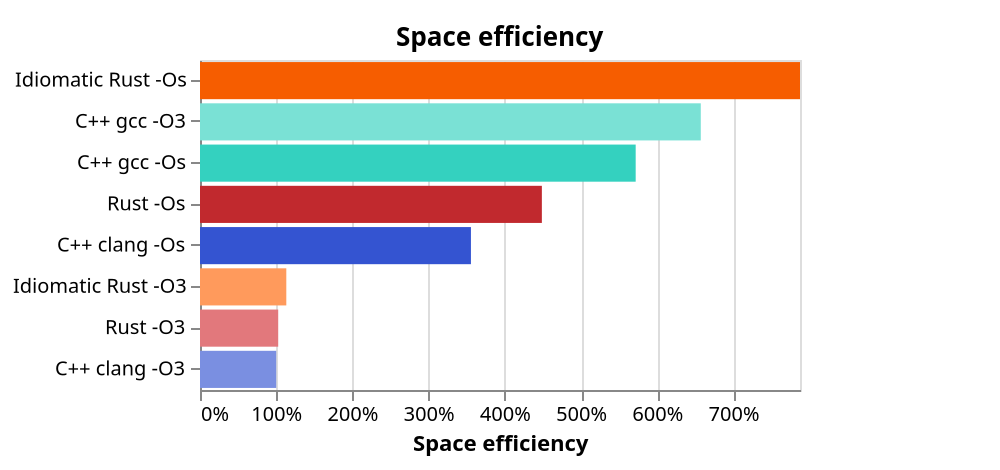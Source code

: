 {
  "$schema": "https://vega.github.io/schema/vega-lite/v5.json",
  "title": "Space efficiency",
  "data": {
    "values":
    [
      {
        "Logic blocks": 735,
        "Flip-flops": 292,
        "RAM blocks": 0,
        "trueDualPortBlockRam": 0,
        "Multipliers": 0,
        "otherBlocks": 0,
        "Area": 1027,
        "Maximum frequency (MHz)": 103.35916900634766,
        "Average clock cycles": 53,
        "id": "minmax_rust_size",
        "Setup": "Rust -Os",
        "Scenario": "Rust",
        "compilerSetup": "rust -Os",
        "Implementation": "Rust",
        "Function": "minmax",
        "Compiler": "Rust",
        "Optimized for": "size",
        "Optimization flag": "-Os",
        "Language": "Rust",
        "Idiomatic": "false",
        "From crates.io": "false",
        "color": "#C1292E"
      },
      {
        "Logic blocks": 2555,
        "Flip-flops": 862,
        "RAM blocks": 0,
        "trueDualPortBlockRam": 0,
        "Multipliers": 0,
        "otherBlocks": 0,
        "Area": 3417,
        "Maximum frequency (MHz)": 56.06324005126953,
        "Average clock cycles": 37.77358490566038,
        "id": "minmax_rust_speed",
        "Setup": "Rust -O3",
        "Scenario": "Rust",
        "compilerSetup": "rust -O3",
        "Implementation": "Rust",
        "Function": "minmax",
        "Compiler": "Rust",
        "Optimized for": "speed",
        "Optimization flag": "-O3",
        "Language": "Rust",
        "Idiomatic": "false",
        "From crates.io": "false",
        "color": "#E2787C"
      },
      {
        "Logic blocks": 394,
        "Flip-flops": 260,
        "RAM blocks": 0,
        "trueDualPortBlockRam": 0,
        "Multipliers": 0,
        "otherBlocks": 0,
        "Area": 654,
        "Maximum frequency (MHz)": 111.14816284179688,
        "Average clock cycles": 51,
        "id": "minmax_idiom_size",
        "Setup": "Idiomatic Rust -Os",
        "Scenario": "Idiomatic Rust",
        "compilerSetup": "rust -Os",
        "Implementation": "Idiomatic Rust",
        "Function": "minmax",
        "Compiler": "Rust",
        "Optimized for": "size",
        "Optimization flag": "-Os",
        "Language": "Rust",
        "Idiomatic": "true",
        "From crates.io": "false",
        "color": "#F65D00"
      },
      {
        "Logic blocks": 2326,
        "Flip-flops": 865,
        "RAM blocks": 0,
        "trueDualPortBlockRam": 0,
        "Multipliers": 0,
        "otherBlocks": 0,
        "Area": 3191,
        "Maximum frequency (MHz)": 56.217674255371094,
        "Average clock cycles": 36.75471698113208,
        "id": "minmax_idiom_speed",
        "Setup": "Idiomatic Rust -O3",
        "Scenario": "Idiomatic Rust",
        "compilerSetup": "rust -O3",
        "Implementation": "Idiomatic Rust",
        "Function": "minmax",
        "Compiler": "Rust",
        "Optimized for": "speed",
        "Optimization flag": "-O3",
        "Language": "Rust",
        "Idiomatic": "true",
        "From crates.io": "false",
        "color": "#FF9A5C"
      },
      {
        "Logic blocks": 2183,
        "Flip-flops": 827,
        "RAM blocks": 0,
        "trueDualPortBlockRam": 0,
        "Multipliers": 0,
        "otherBlocks": 0,
        "Area": 3010,
        "Maximum frequency (MHz)": 50.643165588378906,
        "Average clock cycles": 39.75471698113208,
        "id": "minmax_clang_speed",
        "Setup": "C++ clang -O3",
        "Scenario": "C++ clang",
        "compilerSetup": "clang -O3",
        "Implementation": "C++",
        "Function": "minmax",
        "Compiler": "Clang",
        "Optimized for": "speed",
        "Optimization flag": "-O3",
        "Language": "C++",
        "Idiomatic": "false",
        "From crates.io": "false",
        "color": "#7A8FE1"
      },
      {
        "Logic blocks": 524,
        "Flip-flops": 165,
        "RAM blocks": 0,
        "trueDualPortBlockRam": 0,
        "Multipliers": 0,
        "otherBlocks": 0,
        "Area": 689,
        "Maximum frequency (MHz)": 103.4768295288086,
        "Average clock cycles": 54,
        "id": "minmax_gcc_speed",
        "Setup": "C++ gcc -O3",
        "Scenario": "C++ gcc",
        "compilerSetup": "gcc -O3",
        "Implementation": "C++",
        "Function": "minmax",
        "Compiler": "GCC",
        "Optimized for": "speed",
        "Optimization flag": "-O3",
        "Language": "C++",
        "Idiomatic": "false",
        "From crates.io": "false",
        "color": "#7AE1D5"
      },
      {
        "Logic blocks": 993,
        "Flip-flops": 229,
        "RAM blocks": 0,
        "trueDualPortBlockRam": 0,
        "Multipliers": 0,
        "otherBlocks": 0,
        "Area": 1222,
        "Maximum frequency (MHz)": 99.20635223388672,
        "Average clock cycles": 54,
        "id": "minmax_clang_size",
        "Setup": "C++ clang -Os",
        "Scenario": "C++ clang",
        "compilerSetup": "clang -Os",
        "Implementation": "C++",
        "Function": "minmax",
        "Compiler": "Clang",
        "Optimized for": "size",
        "Optimization flag": "-Os",
        "Language": "C++",
        "Idiomatic": "false",
        "From crates.io": "false",
        "color": "#3454D1"
      },
      {
        "Logic blocks": 439,
        "Flip-flops": 132,
        "RAM blocks": 0,
        "trueDualPortBlockRam": 0,
        "Multipliers": 0,
        "otherBlocks": 0,
        "Area": 571,
        "Maximum frequency (MHz)": 110.57054901123047,
        "Average clock cycles": 80,
        "id": "minmax_gcc_size",
        "Setup": "C++ gcc -Os",
        "Scenario": "C++ gcc",
        "compilerSetup": "gcc -Os",
        "Implementation": "C++",
        "Function": "minmax",
        "Compiler": "GCC",
        "Optimized for": "size",
        "Optimization flag": "-Os",
        "Language": "C++",
        "Idiomatic": "false",
        "From crates.io": "false",
        "color": "#34D1BF"
      }
    ]
  },
  "transform": [
    {
      "calculate": "round(datum['Average clock cycles'] / (datum['Maximum frequency (MHz)'] * 1000000) * 1000000000)",
      "as": "Execution duration (ns)"
    },
    {
      "calculate": "1000000000 / datum['Execution duration (ns)']",
      "as": "Executions per second"
    },
    {
      "calculate": "datum['Executions per second'] / datum['Area']",
      "as": "Raw space efficiency"
    },
    {
      "joinaggregate": [
        {
          "op": "min",
          "field": "Raw space efficiency",
          "as": "Baseline space efficiency"
        }
      ]
    },
    {
      "calculate": "datum['Raw space efficiency'] / ((warn(index)['Raw space efficiency'] > 0)&&( index['Raw space efficiency'][0] != -1) ? index['Raw space efficiency'][0] : datum['Baseline space efficiency'])",
      "as": "Space efficiency"
    },
    {
      "joinaggregate": [
        {
          "op": "max",
          "field": "Space efficiency",
          "as": "Max space efficiency"
        }
      ]
    }
  ],

  "autosize": "none",
  "padding": { "left": 100, "top": 30, "right": 100, "bottom": 40 },
  "width": 300,
  "height": 165,
  "mark": {
    "type": "bar",
    "tooltip": true,
    "stroke": "black"
  },
  "encoding": {
    "y": {
      "field": "Setup",
      "title": null,
      "sort": "-x"
    },
    "x": {
      "field": "Space efficiency",
      "type": "quantitative",
      "axis": {
        "format": "%"
      },
      "scale": {
        "nice": false
      }
    },
    "color": {
      "legend": null,
      "field": "color",
      "type": "nominal",
      "scale": {
        "range": {
          "field": "color"
        }
      }
    },
    "opacity": {
      "condition": {
        "param": "index",
        "empty": true,
        "value": 1
      },
      "value": 0.5
    },
    "tooltip": [
      {
        "field": "Space efficiency",
        "type": "quantitative",
        "format": "%"
      },
      {
        "field": "Execution duration (ns)",
        "type": "quantitative"
      },
      {
        "field": "Area",
        "type": "quantitative"
      },
      {
        "field": "Average clock cycles",
        "type": "quantitative"
      },
      {
        "field": "Maximum frequency (MHz)",
        "type": "quantitative"
      },
      {
        "field": "Compiler"
      },
      {
        "field": "Optimized for"
      }
    ],
    "strokeWidth": {
      "condition": [
        {
          "param": "hover",
          "empty": false,
          "value": 0.5
        }
      ],
      "value": 0
    }
  },
  "params": [
    {
      "name": "hover",
      "select": {
        "type": "point",
        "on": "mouseover"
      }
    },
    {
      "name": "index",
      "select": {
        "type": "point",
        "fields": [
          "Raw space efficiency"
        ],
        "on": "click"
      }
    }
  ]
}
